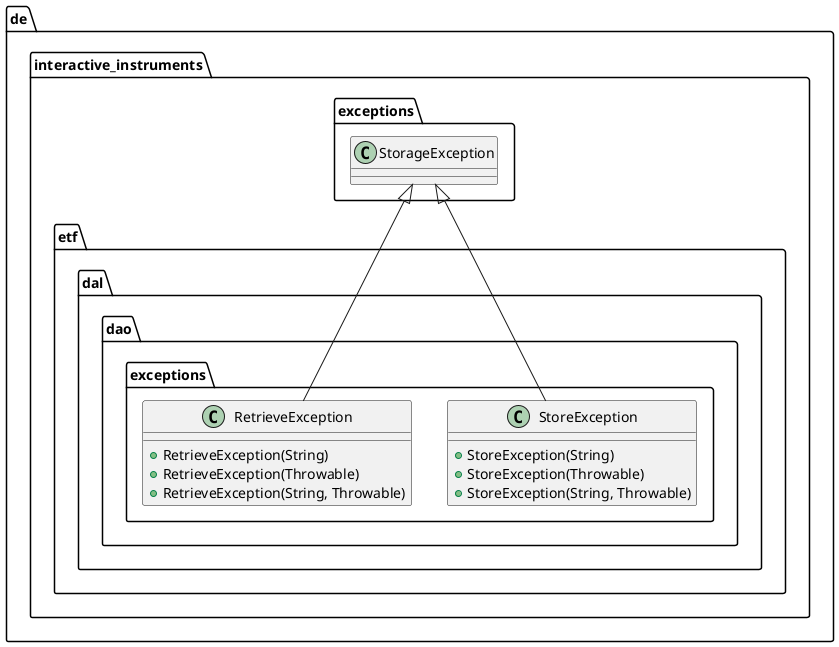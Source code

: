 @startuml

    namespace de.interactive_instruments.etf.dal.dao.exceptions {

        class StoreException [[StoreException.html]] {
            +StoreException(String)
            +StoreException(Throwable)
            +StoreException(String, Throwable)
        }

        class RetrieveException [[RetrieveException.html]] {
            +RetrieveException(String)
            +RetrieveException(Throwable)
            +RetrieveException(String, Throwable)
        }

        class de.interactive_instruments.exceptions.StorageException
        de.interactive_instruments.exceptions.StorageException <|-- StoreException

        de.interactive_instruments.exceptions.StorageException <|-- RetrieveException

    }

@enduml
